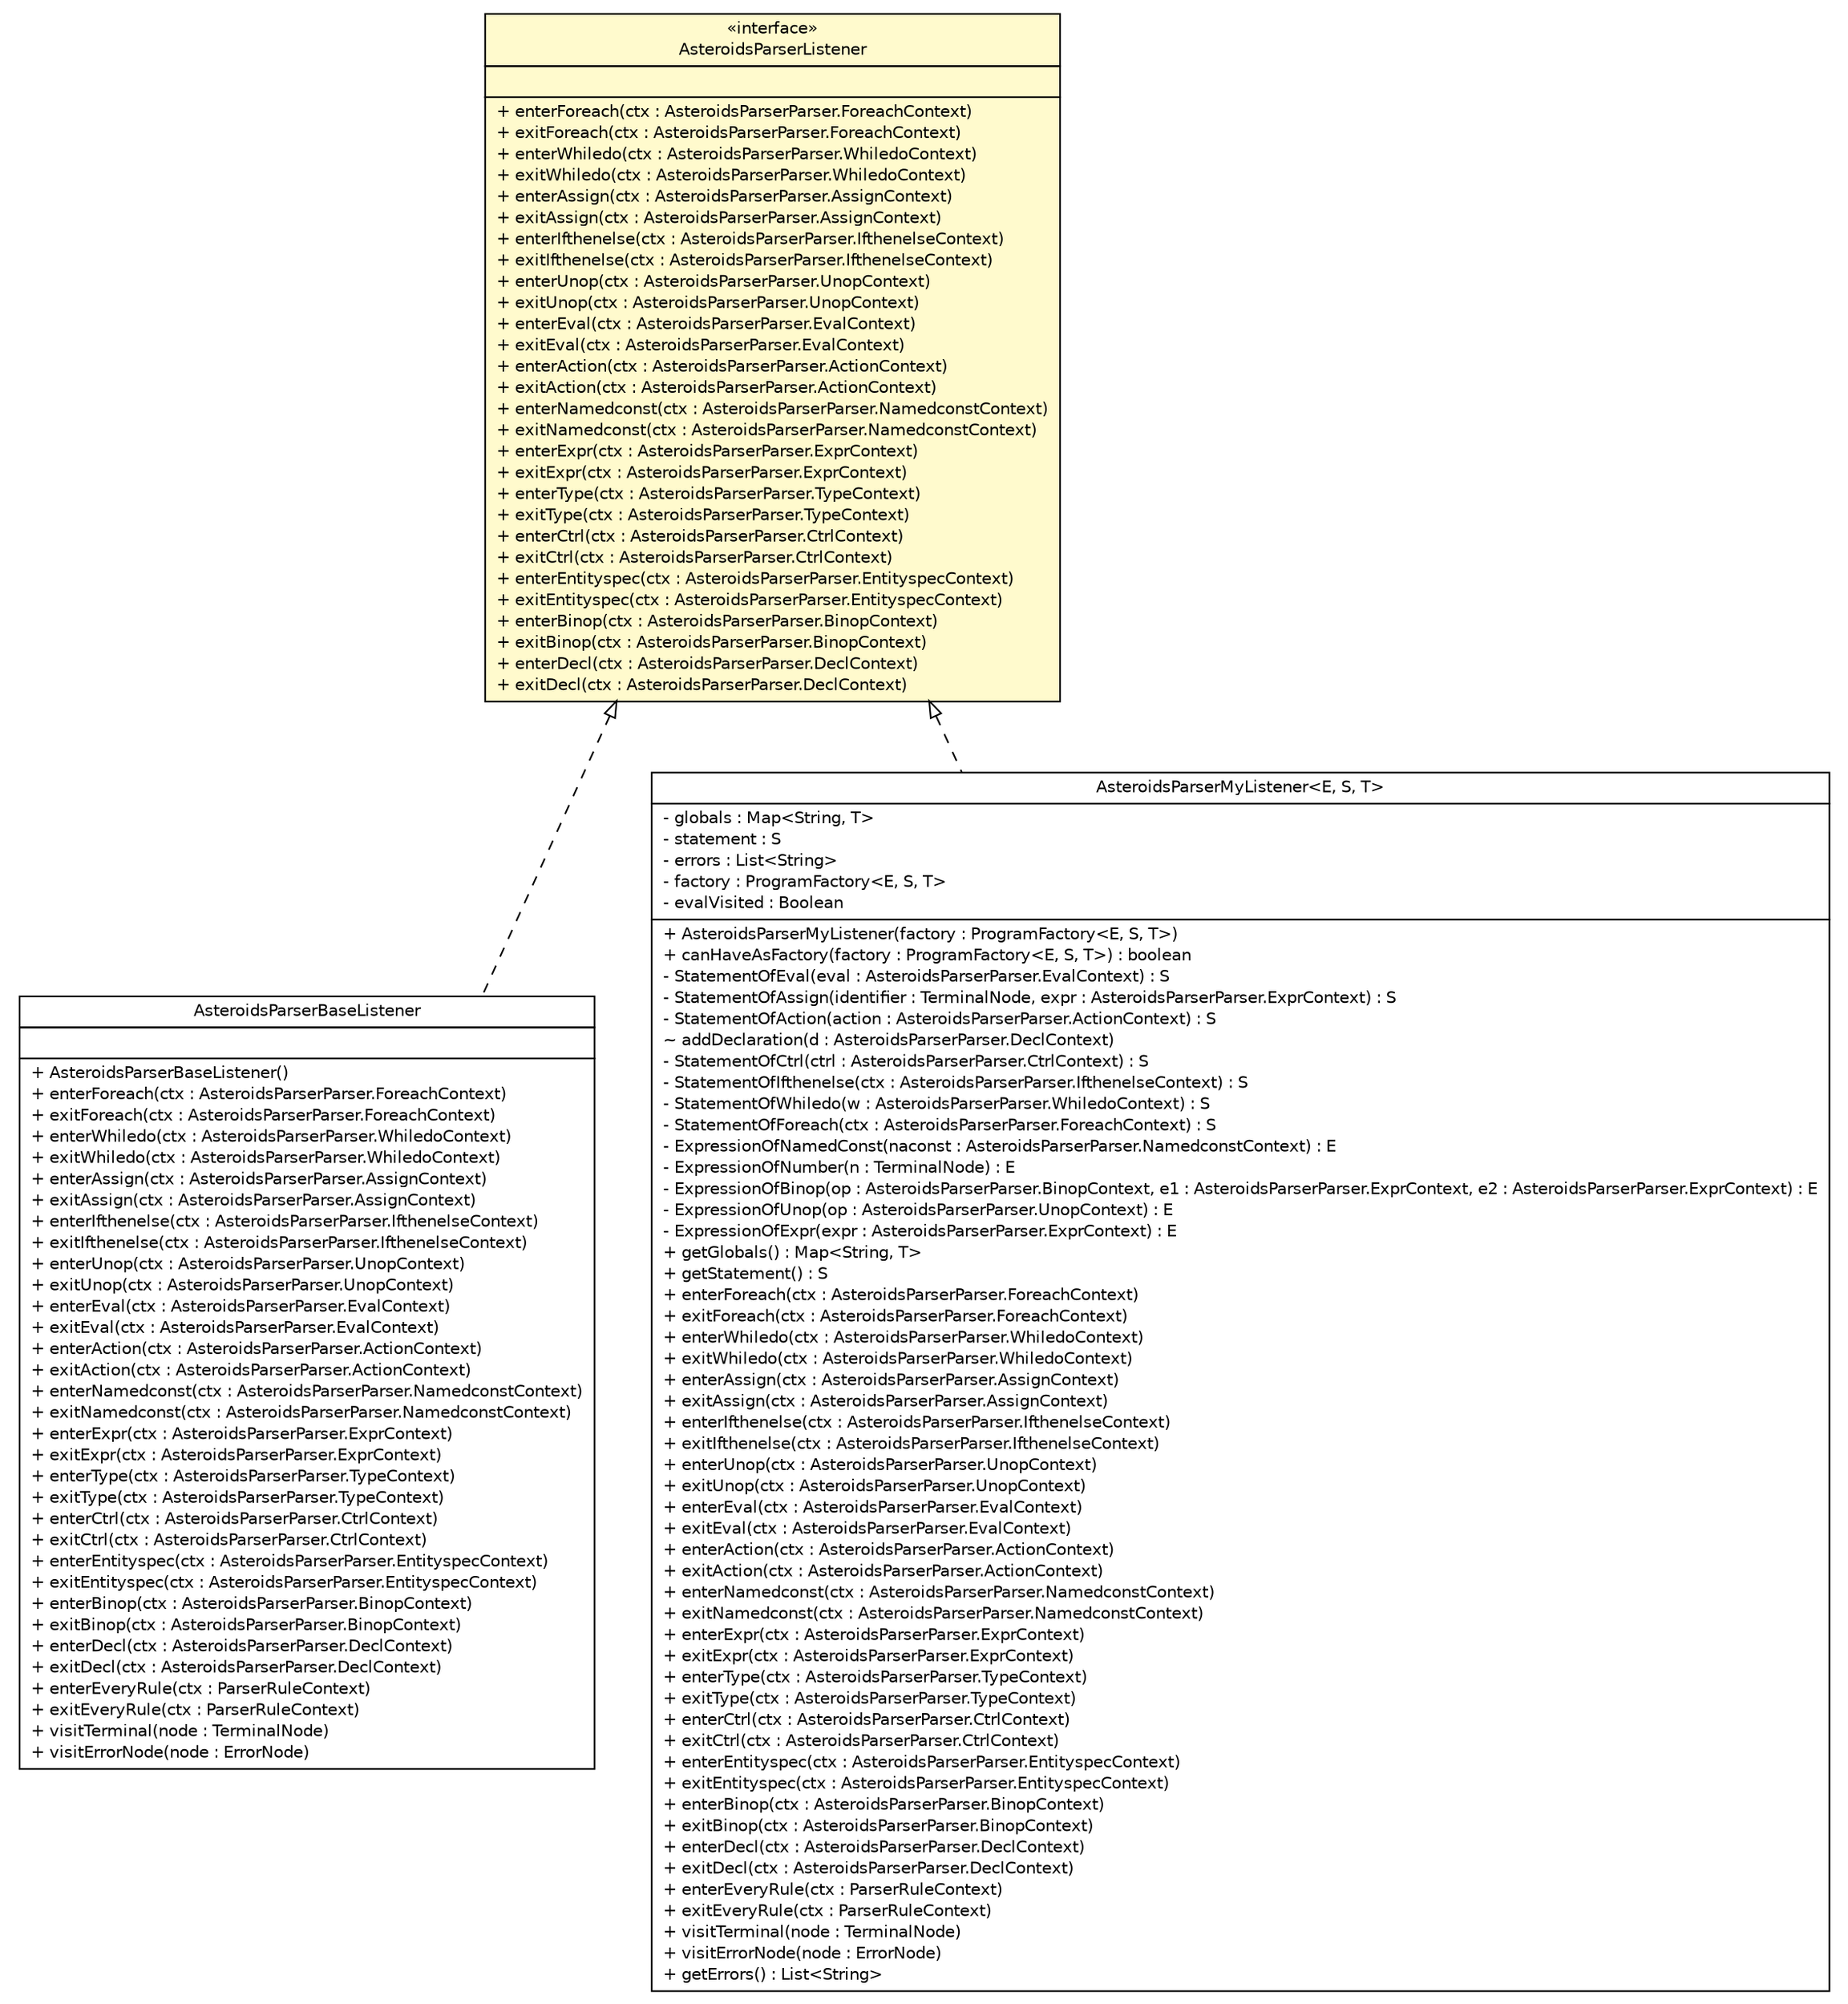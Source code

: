 #!/usr/local/bin/dot
#
# Class diagram 
# Generated by UMLGraph version R5_6 (http://www.umlgraph.org/)
#

digraph G {
	edge [fontname="Helvetica",fontsize=10,labelfontname="Helvetica",labelfontsize=10];
	node [fontname="Helvetica",fontsize=10,shape=plaintext];
	nodesep=0.25;
	ranksep=0.5;
	// model.programs.parsing.AsteroidsParserBaseListener
	c4078 [label=<<table title="model.programs.parsing.AsteroidsParserBaseListener" border="0" cellborder="1" cellspacing="0" cellpadding="2" port="p" href="./AsteroidsParserBaseListener.html">
		<tr><td><table border="0" cellspacing="0" cellpadding="1">
<tr><td align="center" balign="center"> AsteroidsParserBaseListener </td></tr>
		</table></td></tr>
		<tr><td><table border="0" cellspacing="0" cellpadding="1">
<tr><td align="left" balign="left">  </td></tr>
		</table></td></tr>
		<tr><td><table border="0" cellspacing="0" cellpadding="1">
<tr><td align="left" balign="left"> + AsteroidsParserBaseListener() </td></tr>
<tr><td align="left" balign="left"> + enterForeach(ctx : AsteroidsParserParser.ForeachContext) </td></tr>
<tr><td align="left" balign="left"> + exitForeach(ctx : AsteroidsParserParser.ForeachContext) </td></tr>
<tr><td align="left" balign="left"> + enterWhiledo(ctx : AsteroidsParserParser.WhiledoContext) </td></tr>
<tr><td align="left" balign="left"> + exitWhiledo(ctx : AsteroidsParserParser.WhiledoContext) </td></tr>
<tr><td align="left" balign="left"> + enterAssign(ctx : AsteroidsParserParser.AssignContext) </td></tr>
<tr><td align="left" balign="left"> + exitAssign(ctx : AsteroidsParserParser.AssignContext) </td></tr>
<tr><td align="left" balign="left"> + enterIfthenelse(ctx : AsteroidsParserParser.IfthenelseContext) </td></tr>
<tr><td align="left" balign="left"> + exitIfthenelse(ctx : AsteroidsParserParser.IfthenelseContext) </td></tr>
<tr><td align="left" balign="left"> + enterUnop(ctx : AsteroidsParserParser.UnopContext) </td></tr>
<tr><td align="left" balign="left"> + exitUnop(ctx : AsteroidsParserParser.UnopContext) </td></tr>
<tr><td align="left" balign="left"> + enterEval(ctx : AsteroidsParserParser.EvalContext) </td></tr>
<tr><td align="left" balign="left"> + exitEval(ctx : AsteroidsParserParser.EvalContext) </td></tr>
<tr><td align="left" balign="left"> + enterAction(ctx : AsteroidsParserParser.ActionContext) </td></tr>
<tr><td align="left" balign="left"> + exitAction(ctx : AsteroidsParserParser.ActionContext) </td></tr>
<tr><td align="left" balign="left"> + enterNamedconst(ctx : AsteroidsParserParser.NamedconstContext) </td></tr>
<tr><td align="left" balign="left"> + exitNamedconst(ctx : AsteroidsParserParser.NamedconstContext) </td></tr>
<tr><td align="left" balign="left"> + enterExpr(ctx : AsteroidsParserParser.ExprContext) </td></tr>
<tr><td align="left" balign="left"> + exitExpr(ctx : AsteroidsParserParser.ExprContext) </td></tr>
<tr><td align="left" balign="left"> + enterType(ctx : AsteroidsParserParser.TypeContext) </td></tr>
<tr><td align="left" balign="left"> + exitType(ctx : AsteroidsParserParser.TypeContext) </td></tr>
<tr><td align="left" balign="left"> + enterCtrl(ctx : AsteroidsParserParser.CtrlContext) </td></tr>
<tr><td align="left" balign="left"> + exitCtrl(ctx : AsteroidsParserParser.CtrlContext) </td></tr>
<tr><td align="left" balign="left"> + enterEntityspec(ctx : AsteroidsParserParser.EntityspecContext) </td></tr>
<tr><td align="left" balign="left"> + exitEntityspec(ctx : AsteroidsParserParser.EntityspecContext) </td></tr>
<tr><td align="left" balign="left"> + enterBinop(ctx : AsteroidsParserParser.BinopContext) </td></tr>
<tr><td align="left" balign="left"> + exitBinop(ctx : AsteroidsParserParser.BinopContext) </td></tr>
<tr><td align="left" balign="left"> + enterDecl(ctx : AsteroidsParserParser.DeclContext) </td></tr>
<tr><td align="left" balign="left"> + exitDecl(ctx : AsteroidsParserParser.DeclContext) </td></tr>
<tr><td align="left" balign="left"> + enterEveryRule(ctx : ParserRuleContext) </td></tr>
<tr><td align="left" balign="left"> + exitEveryRule(ctx : ParserRuleContext) </td></tr>
<tr><td align="left" balign="left"> + visitTerminal(node : TerminalNode) </td></tr>
<tr><td align="left" balign="left"> + visitErrorNode(node : ErrorNode) </td></tr>
		</table></td></tr>
		</table>>, URL="./AsteroidsParserBaseListener.html", fontname="Helvetica", fontcolor="black", fontsize=10.0];
	// model.programs.parsing.AsteroidsParserMyListener<E, S, T>
	c4080 [label=<<table title="model.programs.parsing.AsteroidsParserMyListener" border="0" cellborder="1" cellspacing="0" cellpadding="2" port="p" href="./AsteroidsParserMyListener.html">
		<tr><td><table border="0" cellspacing="0" cellpadding="1">
<tr><td align="center" balign="center"> AsteroidsParserMyListener&lt;E, S, T&gt; </td></tr>
		</table></td></tr>
		<tr><td><table border="0" cellspacing="0" cellpadding="1">
<tr><td align="left" balign="left"> - globals : Map&lt;String, T&gt; </td></tr>
<tr><td align="left" balign="left"> - statement : S </td></tr>
<tr><td align="left" balign="left"> - errors : List&lt;String&gt; </td></tr>
<tr><td align="left" balign="left"> - factory : ProgramFactory&lt;E, S, T&gt; </td></tr>
<tr><td align="left" balign="left"> - evalVisited : Boolean </td></tr>
		</table></td></tr>
		<tr><td><table border="0" cellspacing="0" cellpadding="1">
<tr><td align="left" balign="left"> + AsteroidsParserMyListener(factory : ProgramFactory&lt;E, S, T&gt;) </td></tr>
<tr><td align="left" balign="left"> + canHaveAsFactory(factory : ProgramFactory&lt;E, S, T&gt;) : boolean </td></tr>
<tr><td align="left" balign="left"> - StatementOfEval(eval : AsteroidsParserParser.EvalContext) : S </td></tr>
<tr><td align="left" balign="left"> - StatementOfAssign(identifier : TerminalNode, expr : AsteroidsParserParser.ExprContext) : S </td></tr>
<tr><td align="left" balign="left"> - StatementOfAction(action : AsteroidsParserParser.ActionContext) : S </td></tr>
<tr><td align="left" balign="left"> ~ addDeclaration(d : AsteroidsParserParser.DeclContext) </td></tr>
<tr><td align="left" balign="left"> - StatementOfCtrl(ctrl : AsteroidsParserParser.CtrlContext) : S </td></tr>
<tr><td align="left" balign="left"> - StatementOfIfthenelse(ctx : AsteroidsParserParser.IfthenelseContext) : S </td></tr>
<tr><td align="left" balign="left"> - StatementOfWhiledo(w : AsteroidsParserParser.WhiledoContext) : S </td></tr>
<tr><td align="left" balign="left"> - StatementOfForeach(ctx : AsteroidsParserParser.ForeachContext) : S </td></tr>
<tr><td align="left" balign="left"> - ExpressionOfNamedConst(naconst : AsteroidsParserParser.NamedconstContext) : E </td></tr>
<tr><td align="left" balign="left"> - ExpressionOfNumber(n : TerminalNode) : E </td></tr>
<tr><td align="left" balign="left"> - ExpressionOfBinop(op : AsteroidsParserParser.BinopContext, e1 : AsteroidsParserParser.ExprContext, e2 : AsteroidsParserParser.ExprContext) : E </td></tr>
<tr><td align="left" balign="left"> - ExpressionOfUnop(op : AsteroidsParserParser.UnopContext) : E </td></tr>
<tr><td align="left" balign="left"> - ExpressionOfExpr(expr : AsteroidsParserParser.ExprContext) : E </td></tr>
<tr><td align="left" balign="left"> + getGlobals() : Map&lt;String, T&gt; </td></tr>
<tr><td align="left" balign="left"> + getStatement() : S </td></tr>
<tr><td align="left" balign="left"> + enterForeach(ctx : AsteroidsParserParser.ForeachContext) </td></tr>
<tr><td align="left" balign="left"> + exitForeach(ctx : AsteroidsParserParser.ForeachContext) </td></tr>
<tr><td align="left" balign="left"> + enterWhiledo(ctx : AsteroidsParserParser.WhiledoContext) </td></tr>
<tr><td align="left" balign="left"> + exitWhiledo(ctx : AsteroidsParserParser.WhiledoContext) </td></tr>
<tr><td align="left" balign="left"> + enterAssign(ctx : AsteroidsParserParser.AssignContext) </td></tr>
<tr><td align="left" balign="left"> + exitAssign(ctx : AsteroidsParserParser.AssignContext) </td></tr>
<tr><td align="left" balign="left"> + enterIfthenelse(ctx : AsteroidsParserParser.IfthenelseContext) </td></tr>
<tr><td align="left" balign="left"> + exitIfthenelse(ctx : AsteroidsParserParser.IfthenelseContext) </td></tr>
<tr><td align="left" balign="left"> + enterUnop(ctx : AsteroidsParserParser.UnopContext) </td></tr>
<tr><td align="left" balign="left"> + exitUnop(ctx : AsteroidsParserParser.UnopContext) </td></tr>
<tr><td align="left" balign="left"> + enterEval(ctx : AsteroidsParserParser.EvalContext) </td></tr>
<tr><td align="left" balign="left"> + exitEval(ctx : AsteroidsParserParser.EvalContext) </td></tr>
<tr><td align="left" balign="left"> + enterAction(ctx : AsteroidsParserParser.ActionContext) </td></tr>
<tr><td align="left" balign="left"> + exitAction(ctx : AsteroidsParserParser.ActionContext) </td></tr>
<tr><td align="left" balign="left"> + enterNamedconst(ctx : AsteroidsParserParser.NamedconstContext) </td></tr>
<tr><td align="left" balign="left"> + exitNamedconst(ctx : AsteroidsParserParser.NamedconstContext) </td></tr>
<tr><td align="left" balign="left"> + enterExpr(ctx : AsteroidsParserParser.ExprContext) </td></tr>
<tr><td align="left" balign="left"> + exitExpr(ctx : AsteroidsParserParser.ExprContext) </td></tr>
<tr><td align="left" balign="left"> + enterType(ctx : AsteroidsParserParser.TypeContext) </td></tr>
<tr><td align="left" balign="left"> + exitType(ctx : AsteroidsParserParser.TypeContext) </td></tr>
<tr><td align="left" balign="left"> + enterCtrl(ctx : AsteroidsParserParser.CtrlContext) </td></tr>
<tr><td align="left" balign="left"> + exitCtrl(ctx : AsteroidsParserParser.CtrlContext) </td></tr>
<tr><td align="left" balign="left"> + enterEntityspec(ctx : AsteroidsParserParser.EntityspecContext) </td></tr>
<tr><td align="left" balign="left"> + exitEntityspec(ctx : AsteroidsParserParser.EntityspecContext) </td></tr>
<tr><td align="left" balign="left"> + enterBinop(ctx : AsteroidsParserParser.BinopContext) </td></tr>
<tr><td align="left" balign="left"> + exitBinop(ctx : AsteroidsParserParser.BinopContext) </td></tr>
<tr><td align="left" balign="left"> + enterDecl(ctx : AsteroidsParserParser.DeclContext) </td></tr>
<tr><td align="left" balign="left"> + exitDecl(ctx : AsteroidsParserParser.DeclContext) </td></tr>
<tr><td align="left" balign="left"> + enterEveryRule(ctx : ParserRuleContext) </td></tr>
<tr><td align="left" balign="left"> + exitEveryRule(ctx : ParserRuleContext) </td></tr>
<tr><td align="left" balign="left"> + visitTerminal(node : TerminalNode) </td></tr>
<tr><td align="left" balign="left"> + visitErrorNode(node : ErrorNode) </td></tr>
<tr><td align="left" balign="left"> + getErrors() : List&lt;String&gt; </td></tr>
		</table></td></tr>
		</table>>, URL="./AsteroidsParserMyListener.html", fontname="Helvetica", fontcolor="black", fontsize=10.0];
	// model.programs.parsing.AsteroidsParserListener
	c4081 [label=<<table title="model.programs.parsing.AsteroidsParserListener" border="0" cellborder="1" cellspacing="0" cellpadding="2" port="p" bgcolor="lemonChiffon" href="./AsteroidsParserListener.html">
		<tr><td><table border="0" cellspacing="0" cellpadding="1">
<tr><td align="center" balign="center"> &#171;interface&#187; </td></tr>
<tr><td align="center" balign="center"> AsteroidsParserListener </td></tr>
		</table></td></tr>
		<tr><td><table border="0" cellspacing="0" cellpadding="1">
<tr><td align="left" balign="left">  </td></tr>
		</table></td></tr>
		<tr><td><table border="0" cellspacing="0" cellpadding="1">
<tr><td align="left" balign="left"> + enterForeach(ctx : AsteroidsParserParser.ForeachContext) </td></tr>
<tr><td align="left" balign="left"> + exitForeach(ctx : AsteroidsParserParser.ForeachContext) </td></tr>
<tr><td align="left" balign="left"> + enterWhiledo(ctx : AsteroidsParserParser.WhiledoContext) </td></tr>
<tr><td align="left" balign="left"> + exitWhiledo(ctx : AsteroidsParserParser.WhiledoContext) </td></tr>
<tr><td align="left" balign="left"> + enterAssign(ctx : AsteroidsParserParser.AssignContext) </td></tr>
<tr><td align="left" balign="left"> + exitAssign(ctx : AsteroidsParserParser.AssignContext) </td></tr>
<tr><td align="left" balign="left"> + enterIfthenelse(ctx : AsteroidsParserParser.IfthenelseContext) </td></tr>
<tr><td align="left" balign="left"> + exitIfthenelse(ctx : AsteroidsParserParser.IfthenelseContext) </td></tr>
<tr><td align="left" balign="left"> + enterUnop(ctx : AsteroidsParserParser.UnopContext) </td></tr>
<tr><td align="left" balign="left"> + exitUnop(ctx : AsteroidsParserParser.UnopContext) </td></tr>
<tr><td align="left" balign="left"> + enterEval(ctx : AsteroidsParserParser.EvalContext) </td></tr>
<tr><td align="left" balign="left"> + exitEval(ctx : AsteroidsParserParser.EvalContext) </td></tr>
<tr><td align="left" balign="left"> + enterAction(ctx : AsteroidsParserParser.ActionContext) </td></tr>
<tr><td align="left" balign="left"> + exitAction(ctx : AsteroidsParserParser.ActionContext) </td></tr>
<tr><td align="left" balign="left"> + enterNamedconst(ctx : AsteroidsParserParser.NamedconstContext) </td></tr>
<tr><td align="left" balign="left"> + exitNamedconst(ctx : AsteroidsParserParser.NamedconstContext) </td></tr>
<tr><td align="left" balign="left"> + enterExpr(ctx : AsteroidsParserParser.ExprContext) </td></tr>
<tr><td align="left" balign="left"> + exitExpr(ctx : AsteroidsParserParser.ExprContext) </td></tr>
<tr><td align="left" balign="left"> + enterType(ctx : AsteroidsParserParser.TypeContext) </td></tr>
<tr><td align="left" balign="left"> + exitType(ctx : AsteroidsParserParser.TypeContext) </td></tr>
<tr><td align="left" balign="left"> + enterCtrl(ctx : AsteroidsParserParser.CtrlContext) </td></tr>
<tr><td align="left" balign="left"> + exitCtrl(ctx : AsteroidsParserParser.CtrlContext) </td></tr>
<tr><td align="left" balign="left"> + enterEntityspec(ctx : AsteroidsParserParser.EntityspecContext) </td></tr>
<tr><td align="left" balign="left"> + exitEntityspec(ctx : AsteroidsParserParser.EntityspecContext) </td></tr>
<tr><td align="left" balign="left"> + enterBinop(ctx : AsteroidsParserParser.BinopContext) </td></tr>
<tr><td align="left" balign="left"> + exitBinop(ctx : AsteroidsParserParser.BinopContext) </td></tr>
<tr><td align="left" balign="left"> + enterDecl(ctx : AsteroidsParserParser.DeclContext) </td></tr>
<tr><td align="left" balign="left"> + exitDecl(ctx : AsteroidsParserParser.DeclContext) </td></tr>
		</table></td></tr>
		</table>>, URL="./AsteroidsParserListener.html", fontname="Helvetica", fontcolor="black", fontsize=10.0];
	//model.programs.parsing.AsteroidsParserBaseListener implements model.programs.parsing.AsteroidsParserListener
	c4081:p -> c4078:p [dir=back,arrowtail=empty,style=dashed];
	//model.programs.parsing.AsteroidsParserMyListener<E, S, T> implements model.programs.parsing.AsteroidsParserListener
	c4081:p -> c4080:p [dir=back,arrowtail=empty,style=dashed];
}

